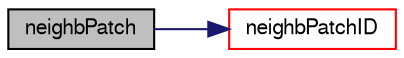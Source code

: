 digraph "neighbPatch"
{
  bgcolor="transparent";
  edge [fontname="FreeSans",fontsize="10",labelfontname="FreeSans",labelfontsize="10"];
  node [fontname="FreeSans",fontsize="10",shape=record];
  rankdir="LR";
  Node32 [label="neighbPatch",height=0.2,width=0.4,color="black", fillcolor="grey75", style="filled", fontcolor="black"];
  Node32 -> Node33 [color="midnightblue",fontsize="10",style="solid",fontname="FreeSans"];
  Node33 [label="neighbPatchID",height=0.2,width=0.4,color="red",URL="$a24902.html#a5e6024547ab7c53848c8bbe7b0a634ba",tooltip="Cyclic interface functions. "];
}
